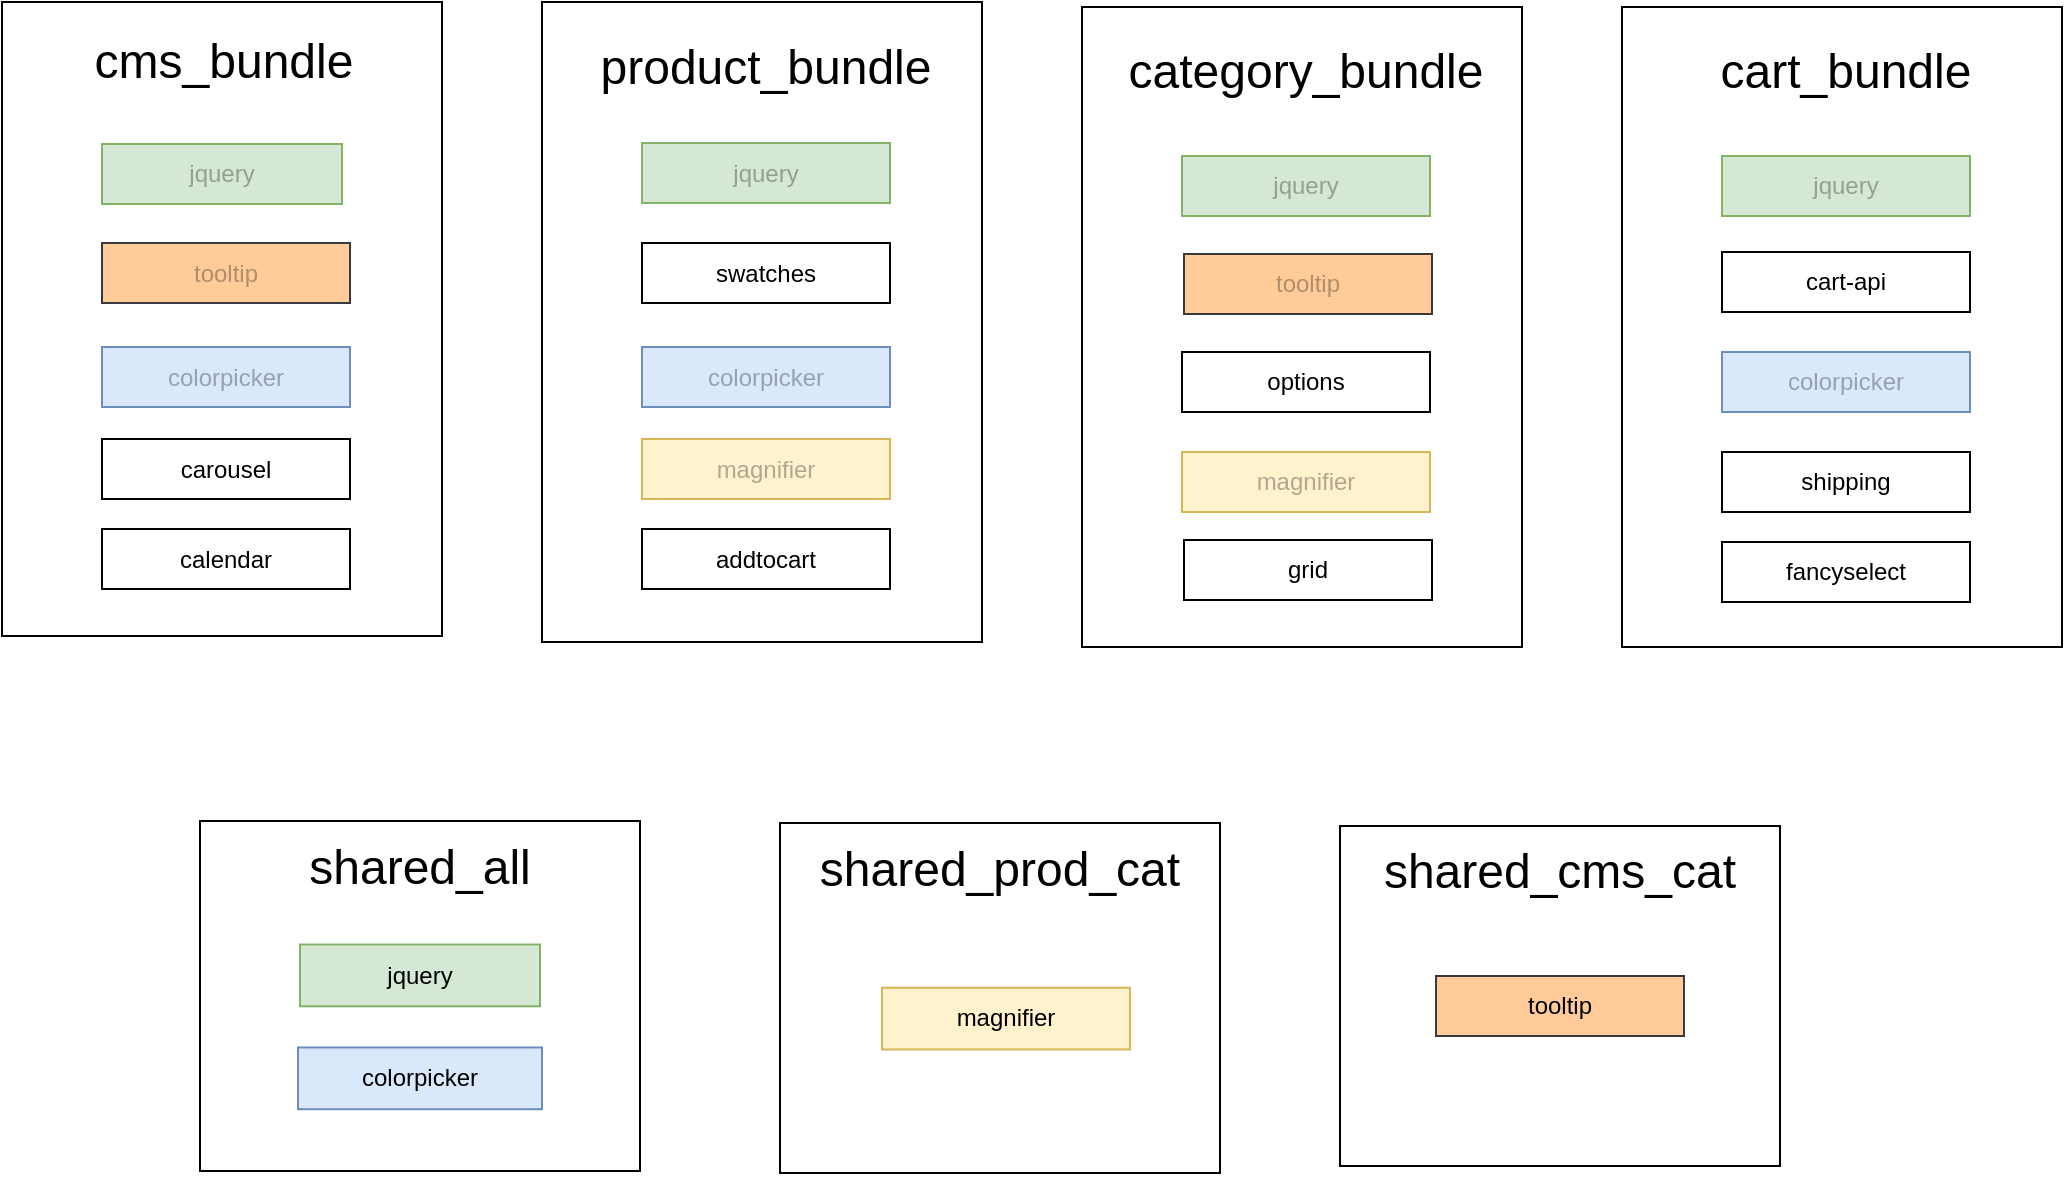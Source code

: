 <mxfile version="10.6.5" type="device"><diagram id="QnaOzmR5rgGtkpCV9AB0" name="Page-1"><mxGraphModel dx="1398" dy="926" grid="1" gridSize="10" guides="1" tooltips="1" connect="1" arrows="1" fold="1" page="1" pageScale="1" pageWidth="1100" pageHeight="850" math="0" shadow="0"><root><mxCell id="0"/><mxCell id="1" parent="0"/><mxCell id="aNw4owiN8gWe5nvofCf8-109" value="" style="group;fixDash=0;backgroundOutline=0;" vertex="1" connectable="0" parent="1"><mxGeometry x="33" y="118" width="1030" height="588.5" as="geometry"/></mxCell><mxCell id="aNw4owiN8gWe5nvofCf8-15" value="" style="group;fillColor=#ffffff;" vertex="1" connectable="0" parent="aNw4owiN8gWe5nvofCf8-109"><mxGeometry width="290" height="317" as="geometry"/></mxCell><mxCell id="aNw4owiN8gWe5nvofCf8-1" value="" style="rounded=0;whiteSpace=wrap;html=1;" vertex="1" parent="aNw4owiN8gWe5nvofCf8-15"><mxGeometry width="220" height="317" as="geometry"/></mxCell><mxCell id="aNw4owiN8gWe5nvofCf8-2" value="&lt;font style=&quot;font-size: 24px&quot;&gt;cms_bundle&lt;/font&gt;" style="text;html=1;strokeColor=none;fillColor=none;align=center;verticalAlign=middle;whiteSpace=wrap;rounded=0;" vertex="1" parent="aNw4owiN8gWe5nvofCf8-15"><mxGeometry x="72.828" y="19.812" width="75.862" height="19.812" as="geometry"/></mxCell><mxCell id="aNw4owiN8gWe5nvofCf8-3" value="jquery" style="rounded=0;whiteSpace=wrap;html=1;fillColor=#d5e8d4;strokeColor=#82b366;noLabel=0;fixDash=0;backgroundOutline=0;textOpacity=30;" vertex="1" parent="aNw4owiN8gWe5nvofCf8-15"><mxGeometry x="50" y="71" width="120" height="30" as="geometry"/></mxCell><mxCell id="aNw4owiN8gWe5nvofCf8-85" value="colorpicker" style="rounded=0;whiteSpace=wrap;html=1;fillColor=#dae8fc;strokeColor=#6c8ebf;textOpacity=30;" vertex="1" parent="aNw4owiN8gWe5nvofCf8-15"><mxGeometry x="50" y="172.5" width="124" height="30" as="geometry"/></mxCell><mxCell id="aNw4owiN8gWe5nvofCf8-87" value="calendar" style="rounded=0;whiteSpace=wrap;html=1;" vertex="1" parent="aNw4owiN8gWe5nvofCf8-15"><mxGeometry x="50" y="263.5" width="124" height="30" as="geometry"/></mxCell><mxCell id="aNw4owiN8gWe5nvofCf8-91" value="tooltip" style="rounded=0;whiteSpace=wrap;html=1;fillColor=#ffcc99;strokeColor=#36393d;textOpacity=30;" vertex="1" parent="aNw4owiN8gWe5nvofCf8-15"><mxGeometry x="50" y="120.5" width="124" height="30" as="geometry"/></mxCell><mxCell id="aNw4owiN8gWe5nvofCf8-13" value="carousel" style="rounded=0;whiteSpace=wrap;html=1;" vertex="1" parent="aNw4owiN8gWe5nvofCf8-15"><mxGeometry x="50" y="218.5" width="124" height="30" as="geometry"/></mxCell><mxCell id="aNw4owiN8gWe5nvofCf8-19" value="" style="group" vertex="1" connectable="0" parent="aNw4owiN8gWe5nvofCf8-109"><mxGeometry x="270" width="220" height="320" as="geometry"/></mxCell><mxCell id="aNw4owiN8gWe5nvofCf8-8" value="" style="rounded=0;whiteSpace=wrap;html=1;" vertex="1" parent="aNw4owiN8gWe5nvofCf8-19"><mxGeometry width="220" height="320" as="geometry"/></mxCell><mxCell id="aNw4owiN8gWe5nvofCf8-9" value="&lt;font style=&quot;font-size: 24px&quot;&gt;product_bundle&lt;/font&gt;" style="text;html=1;strokeColor=none;fillColor=none;align=center;verticalAlign=middle;whiteSpace=wrap;rounded=0;" vertex="1" parent="aNw4owiN8gWe5nvofCf8-19"><mxGeometry x="62" y="22.5" width="100" height="20" as="geometry"/></mxCell><mxCell id="aNw4owiN8gWe5nvofCf8-10" value="jquery" style="rounded=0;whiteSpace=wrap;html=1;fillColor=#d5e8d4;strokeColor=#82b366;textOpacity=30;" vertex="1" parent="aNw4owiN8gWe5nvofCf8-19"><mxGeometry x="50" y="70.5" width="124" height="30" as="geometry"/></mxCell><mxCell id="aNw4owiN8gWe5nvofCf8-11" value="swatches" style="rounded=0;whiteSpace=wrap;html=1;" vertex="1" parent="aNw4owiN8gWe5nvofCf8-19"><mxGeometry x="50" y="120.5" width="124" height="30" as="geometry"/></mxCell><mxCell id="aNw4owiN8gWe5nvofCf8-12" value="colorpicker" style="rounded=0;whiteSpace=wrap;html=1;fillColor=#dae8fc;strokeColor=#6c8ebf;textOpacity=30;" vertex="1" parent="aNw4owiN8gWe5nvofCf8-19"><mxGeometry x="50" y="172.5" width="124" height="30" as="geometry"/></mxCell><mxCell id="aNw4owiN8gWe5nvofCf8-14" value="addtocart" style="rounded=0;whiteSpace=wrap;html=1;" vertex="1" parent="aNw4owiN8gWe5nvofCf8-19"><mxGeometry x="50" y="263.5" width="124" height="30" as="geometry"/></mxCell><mxCell id="aNw4owiN8gWe5nvofCf8-86" value="magnifier" style="rounded=0;whiteSpace=wrap;html=1;fillColor=#fff2cc;strokeColor=#d6b656;textOpacity=30;" vertex="1" parent="aNw4owiN8gWe5nvofCf8-19"><mxGeometry x="50" y="218.5" width="124" height="30" as="geometry"/></mxCell><mxCell id="aNw4owiN8gWe5nvofCf8-28" value="" style="group" vertex="1" connectable="0" parent="aNw4owiN8gWe5nvofCf8-109"><mxGeometry x="810" y="2.5" width="220" height="320" as="geometry"/></mxCell><mxCell id="aNw4owiN8gWe5nvofCf8-29" value="" style="rounded=0;whiteSpace=wrap;html=1;" vertex="1" parent="aNw4owiN8gWe5nvofCf8-28"><mxGeometry width="220" height="320" as="geometry"/></mxCell><mxCell id="aNw4owiN8gWe5nvofCf8-30" value="&lt;font style=&quot;font-size: 24px&quot;&gt;cart_bundle&lt;/font&gt;" style="text;html=1;strokeColor=none;fillColor=none;align=center;verticalAlign=middle;whiteSpace=wrap;rounded=0;" vertex="1" parent="aNw4owiN8gWe5nvofCf8-28"><mxGeometry x="62" y="22.5" width="100" height="20" as="geometry"/></mxCell><mxCell id="aNw4owiN8gWe5nvofCf8-31" value="jquery" style="rounded=0;whiteSpace=wrap;html=1;fillColor=#d5e8d4;strokeColor=#82b366;textOpacity=30;" vertex="1" parent="aNw4owiN8gWe5nvofCf8-28"><mxGeometry x="50" y="74.5" width="124" height="30" as="geometry"/></mxCell><mxCell id="aNw4owiN8gWe5nvofCf8-32" value="cart-api" style="rounded=0;whiteSpace=wrap;html=1;" vertex="1" parent="aNw4owiN8gWe5nvofCf8-28"><mxGeometry x="50" y="122.5" width="124" height="30" as="geometry"/></mxCell><mxCell id="aNw4owiN8gWe5nvofCf8-33" value="colorpicker" style="rounded=0;whiteSpace=wrap;html=1;fillColor=#dae8fc;strokeColor=#6c8ebf;textOpacity=30;" vertex="1" parent="aNw4owiN8gWe5nvofCf8-28"><mxGeometry x="50" y="172.5" width="124" height="30" as="geometry"/></mxCell><mxCell id="aNw4owiN8gWe5nvofCf8-34" value="shipping" style="rounded=0;whiteSpace=wrap;html=1;" vertex="1" parent="aNw4owiN8gWe5nvofCf8-28"><mxGeometry x="50" y="222.5" width="124" height="30" as="geometry"/></mxCell><mxCell id="aNw4owiN8gWe5nvofCf8-35" value="fancyselect" style="rounded=0;whiteSpace=wrap;html=1;" vertex="1" parent="aNw4owiN8gWe5nvofCf8-28"><mxGeometry x="50" y="267.5" width="124" height="30" as="geometry"/></mxCell><mxCell id="aNw4owiN8gWe5nvofCf8-21" value="" style="rounded=0;whiteSpace=wrap;html=1;" vertex="1" parent="aNw4owiN8gWe5nvofCf8-109"><mxGeometry x="540" y="2.5" width="220" height="320" as="geometry"/></mxCell><mxCell id="aNw4owiN8gWe5nvofCf8-22" value="&lt;font style=&quot;font-size: 24px&quot;&gt;category_bundle&lt;/font&gt;" style="text;html=1;strokeColor=none;fillColor=none;align=center;verticalAlign=middle;whiteSpace=wrap;rounded=0;" vertex="1" parent="aNw4owiN8gWe5nvofCf8-109"><mxGeometry x="602" y="25" width="100" height="20" as="geometry"/></mxCell><mxCell id="aNw4owiN8gWe5nvofCf8-23" value="jquery" style="rounded=0;whiteSpace=wrap;html=1;fillColor=#d5e8d4;strokeColor=#82b366;textOpacity=30;" vertex="1" parent="aNw4owiN8gWe5nvofCf8-109"><mxGeometry x="590" y="77" width="124" height="30" as="geometry"/></mxCell><mxCell id="aNw4owiN8gWe5nvofCf8-24" value="grid" style="rounded=0;whiteSpace=wrap;html=1;" vertex="1" parent="aNw4owiN8gWe5nvofCf8-109"><mxGeometry x="591" y="269" width="124" height="30" as="geometry"/></mxCell><mxCell id="aNw4owiN8gWe5nvofCf8-25" value="options" style="rounded=0;whiteSpace=wrap;html=1;" vertex="1" parent="aNw4owiN8gWe5nvofCf8-109"><mxGeometry x="590" y="175" width="124" height="30" as="geometry"/></mxCell><mxCell id="aNw4owiN8gWe5nvofCf8-26" value="magnifier" style="rounded=0;whiteSpace=wrap;html=1;fillColor=#fff2cc;strokeColor=#d6b656;textOpacity=30;" vertex="1" parent="aNw4owiN8gWe5nvofCf8-109"><mxGeometry x="590" y="225" width="124" height="30" as="geometry"/></mxCell><mxCell id="aNw4owiN8gWe5nvofCf8-27" value="tooltip" style="rounded=0;whiteSpace=wrap;html=1;fillColor=#ffcc99;strokeColor=#36393d;textOpacity=30;" vertex="1" parent="aNw4owiN8gWe5nvofCf8-109"><mxGeometry x="591" y="126" width="124" height="30" as="geometry"/></mxCell><mxCell id="aNw4owiN8gWe5nvofCf8-106" value="" style="group" vertex="1" connectable="0" parent="aNw4owiN8gWe5nvofCf8-109"><mxGeometry x="669" y="412" width="220" height="170" as="geometry"/></mxCell><mxCell id="aNw4owiN8gWe5nvofCf8-100" value="" style="group" vertex="1" connectable="0" parent="aNw4owiN8gWe5nvofCf8-106"><mxGeometry width="220" height="170" as="geometry"/></mxCell><mxCell id="aNw4owiN8gWe5nvofCf8-101" value="" style="group" vertex="1" connectable="0" parent="aNw4owiN8gWe5nvofCf8-100"><mxGeometry width="220" height="170" as="geometry"/></mxCell><mxCell id="aNw4owiN8gWe5nvofCf8-102" value="" style="rounded=0;whiteSpace=wrap;html=1;" vertex="1" parent="aNw4owiN8gWe5nvofCf8-101"><mxGeometry width="220" height="170" as="geometry"/></mxCell><mxCell id="aNw4owiN8gWe5nvofCf8-103" value="&lt;font style=&quot;font-size: 24px&quot;&gt;shared_cms_cat&lt;/font&gt;" style="text;html=1;strokeColor=none;fillColor=none;align=center;verticalAlign=middle;whiteSpace=wrap;rounded=0;" vertex="1" parent="aNw4owiN8gWe5nvofCf8-101"><mxGeometry y="15" width="220" height="15" as="geometry"/></mxCell><mxCell id="aNw4owiN8gWe5nvofCf8-104" value="tooltip" style="rounded=0;whiteSpace=wrap;html=1;fillColor=#ffcc99;strokeColor=#36393d;" vertex="1" parent="aNw4owiN8gWe5nvofCf8-101"><mxGeometry x="48" y="75" width="124" height="30" as="geometry"/></mxCell><mxCell id="aNw4owiN8gWe5nvofCf8-107" value="" style="group" vertex="1" connectable="0" parent="aNw4owiN8gWe5nvofCf8-109"><mxGeometry x="389" y="410.5" width="220" height="175" as="geometry"/></mxCell><mxCell id="aNw4owiN8gWe5nvofCf8-99" value="" style="group" vertex="1" connectable="0" parent="aNw4owiN8gWe5nvofCf8-107"><mxGeometry width="220" height="175" as="geometry"/></mxCell><mxCell id="aNw4owiN8gWe5nvofCf8-93" value="" style="group" vertex="1" connectable="0" parent="aNw4owiN8gWe5nvofCf8-99"><mxGeometry width="220" height="175.0" as="geometry"/></mxCell><mxCell id="aNw4owiN8gWe5nvofCf8-94" value="" style="rounded=0;whiteSpace=wrap;html=1;" vertex="1" parent="aNw4owiN8gWe5nvofCf8-93"><mxGeometry width="220" height="175.0" as="geometry"/></mxCell><mxCell id="aNw4owiN8gWe5nvofCf8-95" value="&lt;font style=&quot;font-size: 24px&quot;&gt;shared_prod_cat&lt;/font&gt;" style="text;html=1;strokeColor=none;fillColor=none;align=center;verticalAlign=middle;whiteSpace=wrap;rounded=0;" vertex="1" parent="aNw4owiN8gWe5nvofCf8-93"><mxGeometry y="15.441" width="220" height="15.441" as="geometry"/></mxCell><mxCell id="aNw4owiN8gWe5nvofCf8-105" value="magnifier" style="rounded=0;whiteSpace=wrap;html=1;fillColor=#fff2cc;strokeColor=#d6b656;" vertex="1" parent="aNw4owiN8gWe5nvofCf8-93"><mxGeometry x="51" y="82.353" width="124" height="30.882" as="geometry"/></mxCell><mxCell id="aNw4owiN8gWe5nvofCf8-108" value="" style="group" vertex="1" connectable="0" parent="aNw4owiN8gWe5nvofCf8-109"><mxGeometry x="99" y="409.5" width="220" height="175" as="geometry"/></mxCell><mxCell id="aNw4owiN8gWe5nvofCf8-92" value="" style="group" vertex="1" connectable="0" parent="aNw4owiN8gWe5nvofCf8-108"><mxGeometry width="220" height="175" as="geometry"/></mxCell><mxCell id="aNw4owiN8gWe5nvofCf8-40" value="" style="rounded=0;whiteSpace=wrap;html=1;" vertex="1" parent="aNw4owiN8gWe5nvofCf8-92"><mxGeometry width="220" height="175.0" as="geometry"/></mxCell><mxCell id="aNw4owiN8gWe5nvofCf8-41" value="&lt;font style=&quot;font-size: 24px&quot;&gt;shared_all&lt;/font&gt;" style="text;html=1;strokeColor=none;fillColor=none;align=center;verticalAlign=middle;whiteSpace=wrap;rounded=0;" vertex="1" parent="aNw4owiN8gWe5nvofCf8-92"><mxGeometry y="15.441" width="220" height="15.441" as="geometry"/></mxCell><mxCell id="aNw4owiN8gWe5nvofCf8-75" value="jquery" style="rounded=0;whiteSpace=wrap;html=1;fillColor=#d5e8d4;strokeColor=#82b366;" vertex="1" parent="aNw4owiN8gWe5nvofCf8-92"><mxGeometry x="50" y="61.765" width="120" height="30.882" as="geometry"/></mxCell><mxCell id="aNw4owiN8gWe5nvofCf8-76" value="colorpicker" style="rounded=0;whiteSpace=wrap;html=1;fillColor=#dae8fc;strokeColor=#6c8ebf;" vertex="1" parent="aNw4owiN8gWe5nvofCf8-92"><mxGeometry x="49" y="113.235" width="122" height="30.882" as="geometry"/></mxCell></root></mxGraphModel></diagram></mxfile>